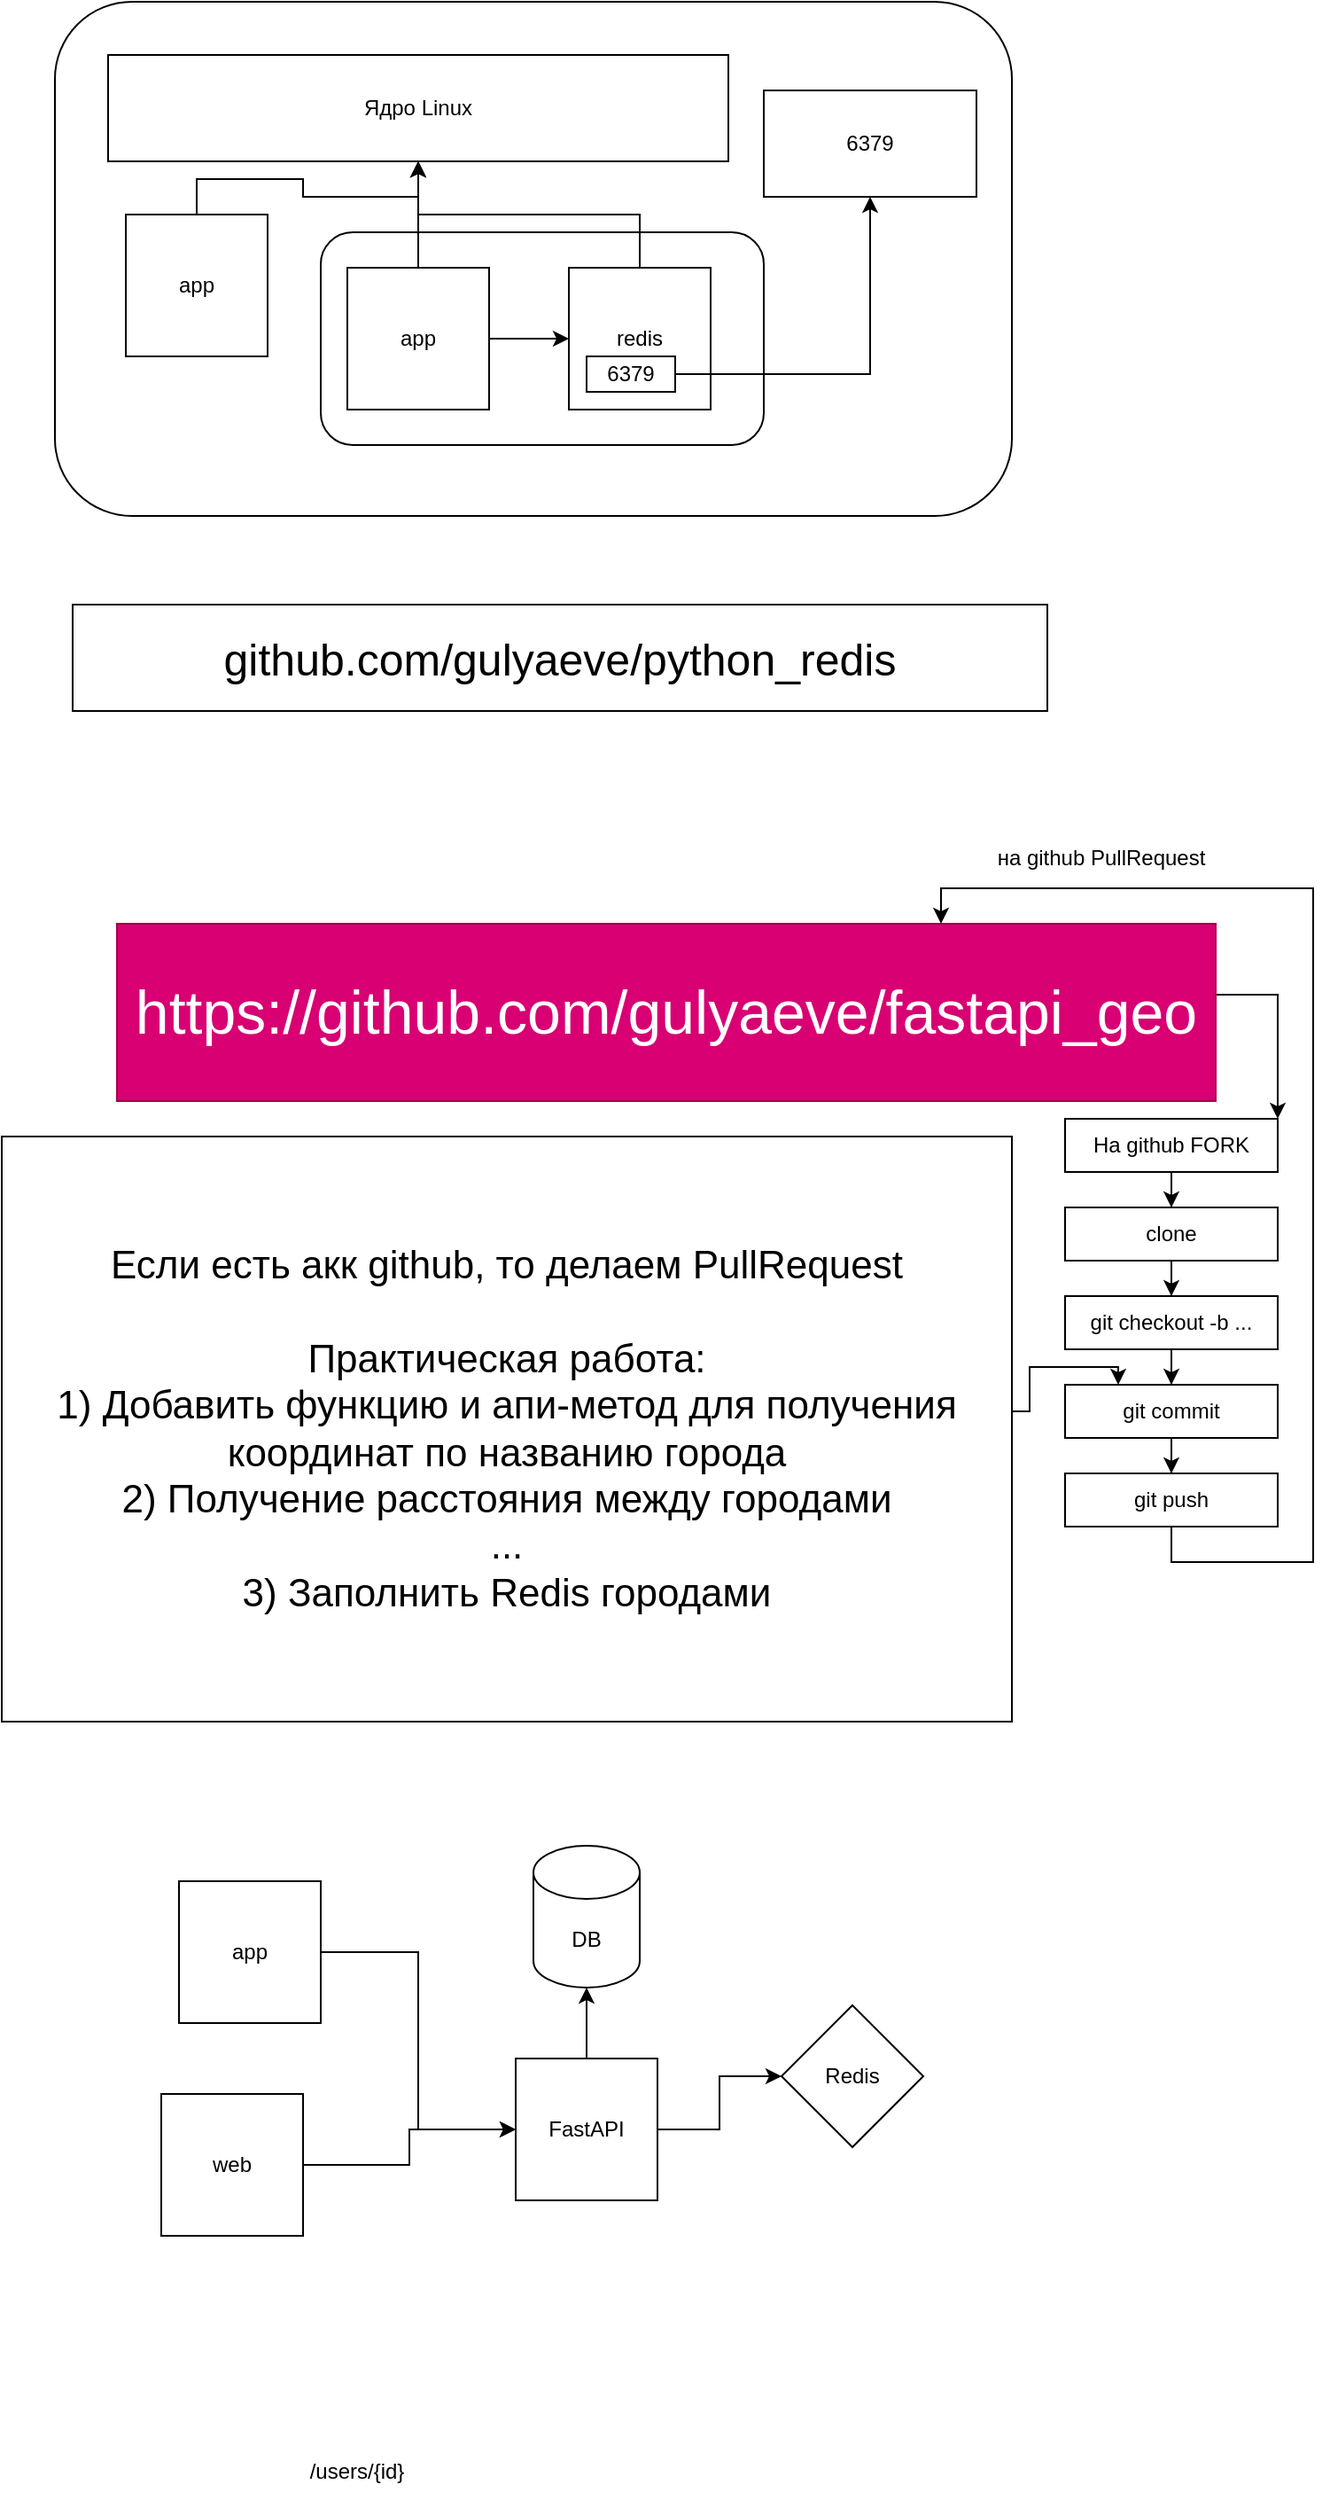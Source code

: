 <mxfile version="26.0.16">
  <diagram name="Страница — 1" id="WQwuP09TPoMwarvuiuxg">
    <mxGraphModel dx="465" dy="573" grid="1" gridSize="10" guides="1" tooltips="1" connect="1" arrows="1" fold="1" page="1" pageScale="1" pageWidth="827" pageHeight="1169" math="0" shadow="0">
      <root>
        <mxCell id="0" />
        <mxCell id="1" parent="0" />
        <mxCell id="fn4winlbEcdYrHhDFiLH-1" value="" style="rounded=1;whiteSpace=wrap;html=1;" parent="1" vertex="1">
          <mxGeometry x="60" y="150" width="540" height="290" as="geometry" />
        </mxCell>
        <mxCell id="fn4winlbEcdYrHhDFiLH-2" value="Ядро Linux" style="rounded=0;whiteSpace=wrap;html=1;" parent="1" vertex="1">
          <mxGeometry x="90" y="180" width="350" height="60" as="geometry" />
        </mxCell>
        <mxCell id="fn4winlbEcdYrHhDFiLH-4" style="edgeStyle=orthogonalEdgeStyle;rounded=0;orthogonalLoop=1;jettySize=auto;html=1;" parent="1" source="fn4winlbEcdYrHhDFiLH-3" target="fn4winlbEcdYrHhDFiLH-2" edge="1">
          <mxGeometry relative="1" as="geometry" />
        </mxCell>
        <mxCell id="fn4winlbEcdYrHhDFiLH-3" value="app" style="whiteSpace=wrap;html=1;aspect=fixed;" parent="1" vertex="1">
          <mxGeometry x="100" y="270" width="80" height="80" as="geometry" />
        </mxCell>
        <mxCell id="fn4winlbEcdYrHhDFiLH-5" value="" style="rounded=1;whiteSpace=wrap;html=1;" parent="1" vertex="1">
          <mxGeometry x="210" y="280" width="250" height="120" as="geometry" />
        </mxCell>
        <mxCell id="fn4winlbEcdYrHhDFiLH-8" style="edgeStyle=orthogonalEdgeStyle;rounded=0;orthogonalLoop=1;jettySize=auto;html=1;" parent="1" source="fn4winlbEcdYrHhDFiLH-6" target="fn4winlbEcdYrHhDFiLH-2" edge="1">
          <mxGeometry relative="1" as="geometry" />
        </mxCell>
        <mxCell id="fn4winlbEcdYrHhDFiLH-10" style="edgeStyle=orthogonalEdgeStyle;rounded=0;orthogonalLoop=1;jettySize=auto;html=1;entryX=0;entryY=0.5;entryDx=0;entryDy=0;" parent="1" source="fn4winlbEcdYrHhDFiLH-6" target="fn4winlbEcdYrHhDFiLH-7" edge="1">
          <mxGeometry relative="1" as="geometry" />
        </mxCell>
        <mxCell id="fn4winlbEcdYrHhDFiLH-6" value="app" style="whiteSpace=wrap;html=1;aspect=fixed;" parent="1" vertex="1">
          <mxGeometry x="225" y="300" width="80" height="80" as="geometry" />
        </mxCell>
        <mxCell id="fn4winlbEcdYrHhDFiLH-9" style="edgeStyle=orthogonalEdgeStyle;rounded=0;orthogonalLoop=1;jettySize=auto;html=1;" parent="1" source="fn4winlbEcdYrHhDFiLH-7" target="fn4winlbEcdYrHhDFiLH-2" edge="1">
          <mxGeometry relative="1" as="geometry" />
        </mxCell>
        <mxCell id="fn4winlbEcdYrHhDFiLH-7" value="redis" style="whiteSpace=wrap;html=1;aspect=fixed;" parent="1" vertex="1">
          <mxGeometry x="350" y="300" width="80" height="80" as="geometry" />
        </mxCell>
        <mxCell id="fn4winlbEcdYrHhDFiLH-11" value="6379" style="rounded=0;whiteSpace=wrap;html=1;" parent="1" vertex="1">
          <mxGeometry x="460" y="200" width="120" height="60" as="geometry" />
        </mxCell>
        <mxCell id="fn4winlbEcdYrHhDFiLH-13" style="edgeStyle=orthogonalEdgeStyle;rounded=0;orthogonalLoop=1;jettySize=auto;html=1;" parent="1" source="fn4winlbEcdYrHhDFiLH-12" target="fn4winlbEcdYrHhDFiLH-11" edge="1">
          <mxGeometry relative="1" as="geometry" />
        </mxCell>
        <mxCell id="fn4winlbEcdYrHhDFiLH-12" value="6379" style="rounded=0;whiteSpace=wrap;html=1;" parent="1" vertex="1">
          <mxGeometry x="360" y="350" width="50" height="20" as="geometry" />
        </mxCell>
        <mxCell id="fn4winlbEcdYrHhDFiLH-15" value="&lt;font style=&quot;font-size: 25px;&quot;&gt;github.com/gulyaeve/python_redis&lt;/font&gt;" style="whiteSpace=wrap;html=1;" parent="1" vertex="1">
          <mxGeometry x="70" y="490" width="550" height="60" as="geometry" />
        </mxCell>
        <mxCell id="KBHfh1e-qDfWNZJxdLg--4" style="edgeStyle=orthogonalEdgeStyle;rounded=0;orthogonalLoop=1;jettySize=auto;html=1;entryX=1;entryY=0;entryDx=0;entryDy=0;" edge="1" parent="1" source="KBHfh1e-qDfWNZJxdLg--1" target="KBHfh1e-qDfWNZJxdLg--3">
          <mxGeometry relative="1" as="geometry">
            <Array as="points">
              <mxPoint x="750" y="710" />
            </Array>
          </mxGeometry>
        </mxCell>
        <mxCell id="KBHfh1e-qDfWNZJxdLg--1" value="&lt;font style=&quot;font-size: 34px;&quot;&gt;https://github.com/gulyaeve/fastapi_geo&lt;/font&gt;" style="whiteSpace=wrap;html=1;fillColor=#d80073;fontColor=#ffffff;strokeColor=#A50040;" vertex="1" parent="1">
          <mxGeometry x="95" y="670" width="620" height="100" as="geometry" />
        </mxCell>
        <mxCell id="KBHfh1e-qDfWNZJxdLg--15" style="edgeStyle=orthogonalEdgeStyle;rounded=0;orthogonalLoop=1;jettySize=auto;html=1;entryX=0.25;entryY=0;entryDx=0;entryDy=0;" edge="1" parent="1" source="KBHfh1e-qDfWNZJxdLg--2" target="KBHfh1e-qDfWNZJxdLg--9">
          <mxGeometry relative="1" as="geometry">
            <Array as="points">
              <mxPoint x="610" y="945" />
              <mxPoint x="610" y="920" />
              <mxPoint x="660" y="920" />
            </Array>
          </mxGeometry>
        </mxCell>
        <mxCell id="KBHfh1e-qDfWNZJxdLg--2" value="&lt;font style=&quot;font-size: 22px;&quot;&gt;Если есть акк github, то делаем PullRequest&lt;br&gt;&lt;br&gt;Практическая работа:&lt;/font&gt;&lt;div&gt;&lt;font style=&quot;font-size: 22px;&quot;&gt;1) Добавить функцию и апи-метод для получения координат по названию города&lt;/font&gt;&lt;/div&gt;&lt;div&gt;&lt;font style=&quot;font-size: 22px;&quot;&gt;2) Получение расстояния между городами&lt;br&gt;...&lt;br&gt;3) Заполнить Redis городами&lt;/font&gt;&lt;/div&gt;" style="rounded=0;whiteSpace=wrap;html=1;" vertex="1" parent="1">
          <mxGeometry x="30" y="790" width="570" height="330" as="geometry" />
        </mxCell>
        <mxCell id="KBHfh1e-qDfWNZJxdLg--6" style="edgeStyle=orthogonalEdgeStyle;rounded=0;orthogonalLoop=1;jettySize=auto;html=1;entryX=0.5;entryY=0;entryDx=0;entryDy=0;" edge="1" parent="1" source="KBHfh1e-qDfWNZJxdLg--3" target="KBHfh1e-qDfWNZJxdLg--5">
          <mxGeometry relative="1" as="geometry" />
        </mxCell>
        <mxCell id="KBHfh1e-qDfWNZJxdLg--3" value="На github FORK" style="rounded=0;whiteSpace=wrap;html=1;" vertex="1" parent="1">
          <mxGeometry x="630" y="780" width="120" height="30" as="geometry" />
        </mxCell>
        <mxCell id="KBHfh1e-qDfWNZJxdLg--8" style="edgeStyle=orthogonalEdgeStyle;rounded=0;orthogonalLoop=1;jettySize=auto;html=1;entryX=0.5;entryY=0;entryDx=0;entryDy=0;" edge="1" parent="1" source="KBHfh1e-qDfWNZJxdLg--5" target="KBHfh1e-qDfWNZJxdLg--7">
          <mxGeometry relative="1" as="geometry" />
        </mxCell>
        <mxCell id="KBHfh1e-qDfWNZJxdLg--5" value="clone" style="rounded=0;whiteSpace=wrap;html=1;" vertex="1" parent="1">
          <mxGeometry x="630" y="830" width="120" height="30" as="geometry" />
        </mxCell>
        <mxCell id="KBHfh1e-qDfWNZJxdLg--10" style="edgeStyle=orthogonalEdgeStyle;rounded=0;orthogonalLoop=1;jettySize=auto;html=1;entryX=0.5;entryY=0;entryDx=0;entryDy=0;" edge="1" parent="1" source="KBHfh1e-qDfWNZJxdLg--7" target="KBHfh1e-qDfWNZJxdLg--9">
          <mxGeometry relative="1" as="geometry" />
        </mxCell>
        <mxCell id="KBHfh1e-qDfWNZJxdLg--7" value="git checkout -b ..." style="rounded=0;whiteSpace=wrap;html=1;" vertex="1" parent="1">
          <mxGeometry x="630" y="880" width="120" height="30" as="geometry" />
        </mxCell>
        <mxCell id="KBHfh1e-qDfWNZJxdLg--12" style="edgeStyle=orthogonalEdgeStyle;rounded=0;orthogonalLoop=1;jettySize=auto;html=1;entryX=0.5;entryY=0;entryDx=0;entryDy=0;" edge="1" parent="1" source="KBHfh1e-qDfWNZJxdLg--9" target="KBHfh1e-qDfWNZJxdLg--11">
          <mxGeometry relative="1" as="geometry" />
        </mxCell>
        <mxCell id="KBHfh1e-qDfWNZJxdLg--9" value="git commit" style="rounded=0;whiteSpace=wrap;html=1;" vertex="1" parent="1">
          <mxGeometry x="630" y="930" width="120" height="30" as="geometry" />
        </mxCell>
        <mxCell id="KBHfh1e-qDfWNZJxdLg--13" style="edgeStyle=orthogonalEdgeStyle;rounded=0;orthogonalLoop=1;jettySize=auto;html=1;entryX=0.75;entryY=0;entryDx=0;entryDy=0;" edge="1" parent="1" source="KBHfh1e-qDfWNZJxdLg--11" target="KBHfh1e-qDfWNZJxdLg--1">
          <mxGeometry relative="1" as="geometry">
            <Array as="points">
              <mxPoint x="690" y="1030" />
              <mxPoint x="770" y="1030" />
              <mxPoint x="770" y="650" />
              <mxPoint x="560" y="650" />
            </Array>
          </mxGeometry>
        </mxCell>
        <mxCell id="KBHfh1e-qDfWNZJxdLg--11" value="git push" style="rounded=0;whiteSpace=wrap;html=1;" vertex="1" parent="1">
          <mxGeometry x="630" y="980" width="120" height="30" as="geometry" />
        </mxCell>
        <mxCell id="KBHfh1e-qDfWNZJxdLg--14" value="на github PullRequest" style="text;html=1;align=center;verticalAlign=middle;resizable=0;points=[];autosize=1;strokeColor=none;fillColor=none;" vertex="1" parent="1">
          <mxGeometry x="580" y="618" width="140" height="30" as="geometry" />
        </mxCell>
        <mxCell id="KBHfh1e-qDfWNZJxdLg--19" style="edgeStyle=orthogonalEdgeStyle;rounded=0;orthogonalLoop=1;jettySize=auto;html=1;" edge="1" parent="1" source="KBHfh1e-qDfWNZJxdLg--16" target="KBHfh1e-qDfWNZJxdLg--17">
          <mxGeometry relative="1" as="geometry" />
        </mxCell>
        <mxCell id="KBHfh1e-qDfWNZJxdLg--20" style="edgeStyle=orthogonalEdgeStyle;rounded=0;orthogonalLoop=1;jettySize=auto;html=1;" edge="1" parent="1" source="KBHfh1e-qDfWNZJxdLg--16" target="KBHfh1e-qDfWNZJxdLg--18">
          <mxGeometry relative="1" as="geometry" />
        </mxCell>
        <mxCell id="KBHfh1e-qDfWNZJxdLg--16" value="FastAPI" style="whiteSpace=wrap;html=1;aspect=fixed;" vertex="1" parent="1">
          <mxGeometry x="320" y="1310" width="80" height="80" as="geometry" />
        </mxCell>
        <mxCell id="KBHfh1e-qDfWNZJxdLg--17" value="DB" style="shape=cylinder3;whiteSpace=wrap;html=1;boundedLbl=1;backgroundOutline=1;size=15;" vertex="1" parent="1">
          <mxGeometry x="330" y="1190" width="60" height="80" as="geometry" />
        </mxCell>
        <mxCell id="KBHfh1e-qDfWNZJxdLg--18" value="Redis" style="rhombus;whiteSpace=wrap;html=1;" vertex="1" parent="1">
          <mxGeometry x="470" y="1280" width="80" height="80" as="geometry" />
        </mxCell>
        <mxCell id="KBHfh1e-qDfWNZJxdLg--23" style="edgeStyle=orthogonalEdgeStyle;rounded=0;orthogonalLoop=1;jettySize=auto;html=1;entryX=0;entryY=0.5;entryDx=0;entryDy=0;" edge="1" parent="1" source="KBHfh1e-qDfWNZJxdLg--21" target="KBHfh1e-qDfWNZJxdLg--16">
          <mxGeometry relative="1" as="geometry" />
        </mxCell>
        <mxCell id="KBHfh1e-qDfWNZJxdLg--21" value="app" style="whiteSpace=wrap;html=1;aspect=fixed;" vertex="1" parent="1">
          <mxGeometry x="130" y="1210" width="80" height="80" as="geometry" />
        </mxCell>
        <mxCell id="KBHfh1e-qDfWNZJxdLg--24" style="edgeStyle=orthogonalEdgeStyle;rounded=0;orthogonalLoop=1;jettySize=auto;html=1;" edge="1" parent="1" source="KBHfh1e-qDfWNZJxdLg--22" target="KBHfh1e-qDfWNZJxdLg--16">
          <mxGeometry relative="1" as="geometry" />
        </mxCell>
        <mxCell id="KBHfh1e-qDfWNZJxdLg--22" value="web" style="whiteSpace=wrap;html=1;aspect=fixed;" vertex="1" parent="1">
          <mxGeometry x="120" y="1330" width="80" height="80" as="geometry" />
        </mxCell>
        <mxCell id="KBHfh1e-qDfWNZJxdLg--25" value="/users/{id}" style="text;html=1;align=center;verticalAlign=middle;resizable=0;points=[];autosize=1;strokeColor=none;fillColor=none;" vertex="1" parent="1">
          <mxGeometry x="190" y="1528" width="80" height="30" as="geometry" />
        </mxCell>
      </root>
    </mxGraphModel>
  </diagram>
</mxfile>
